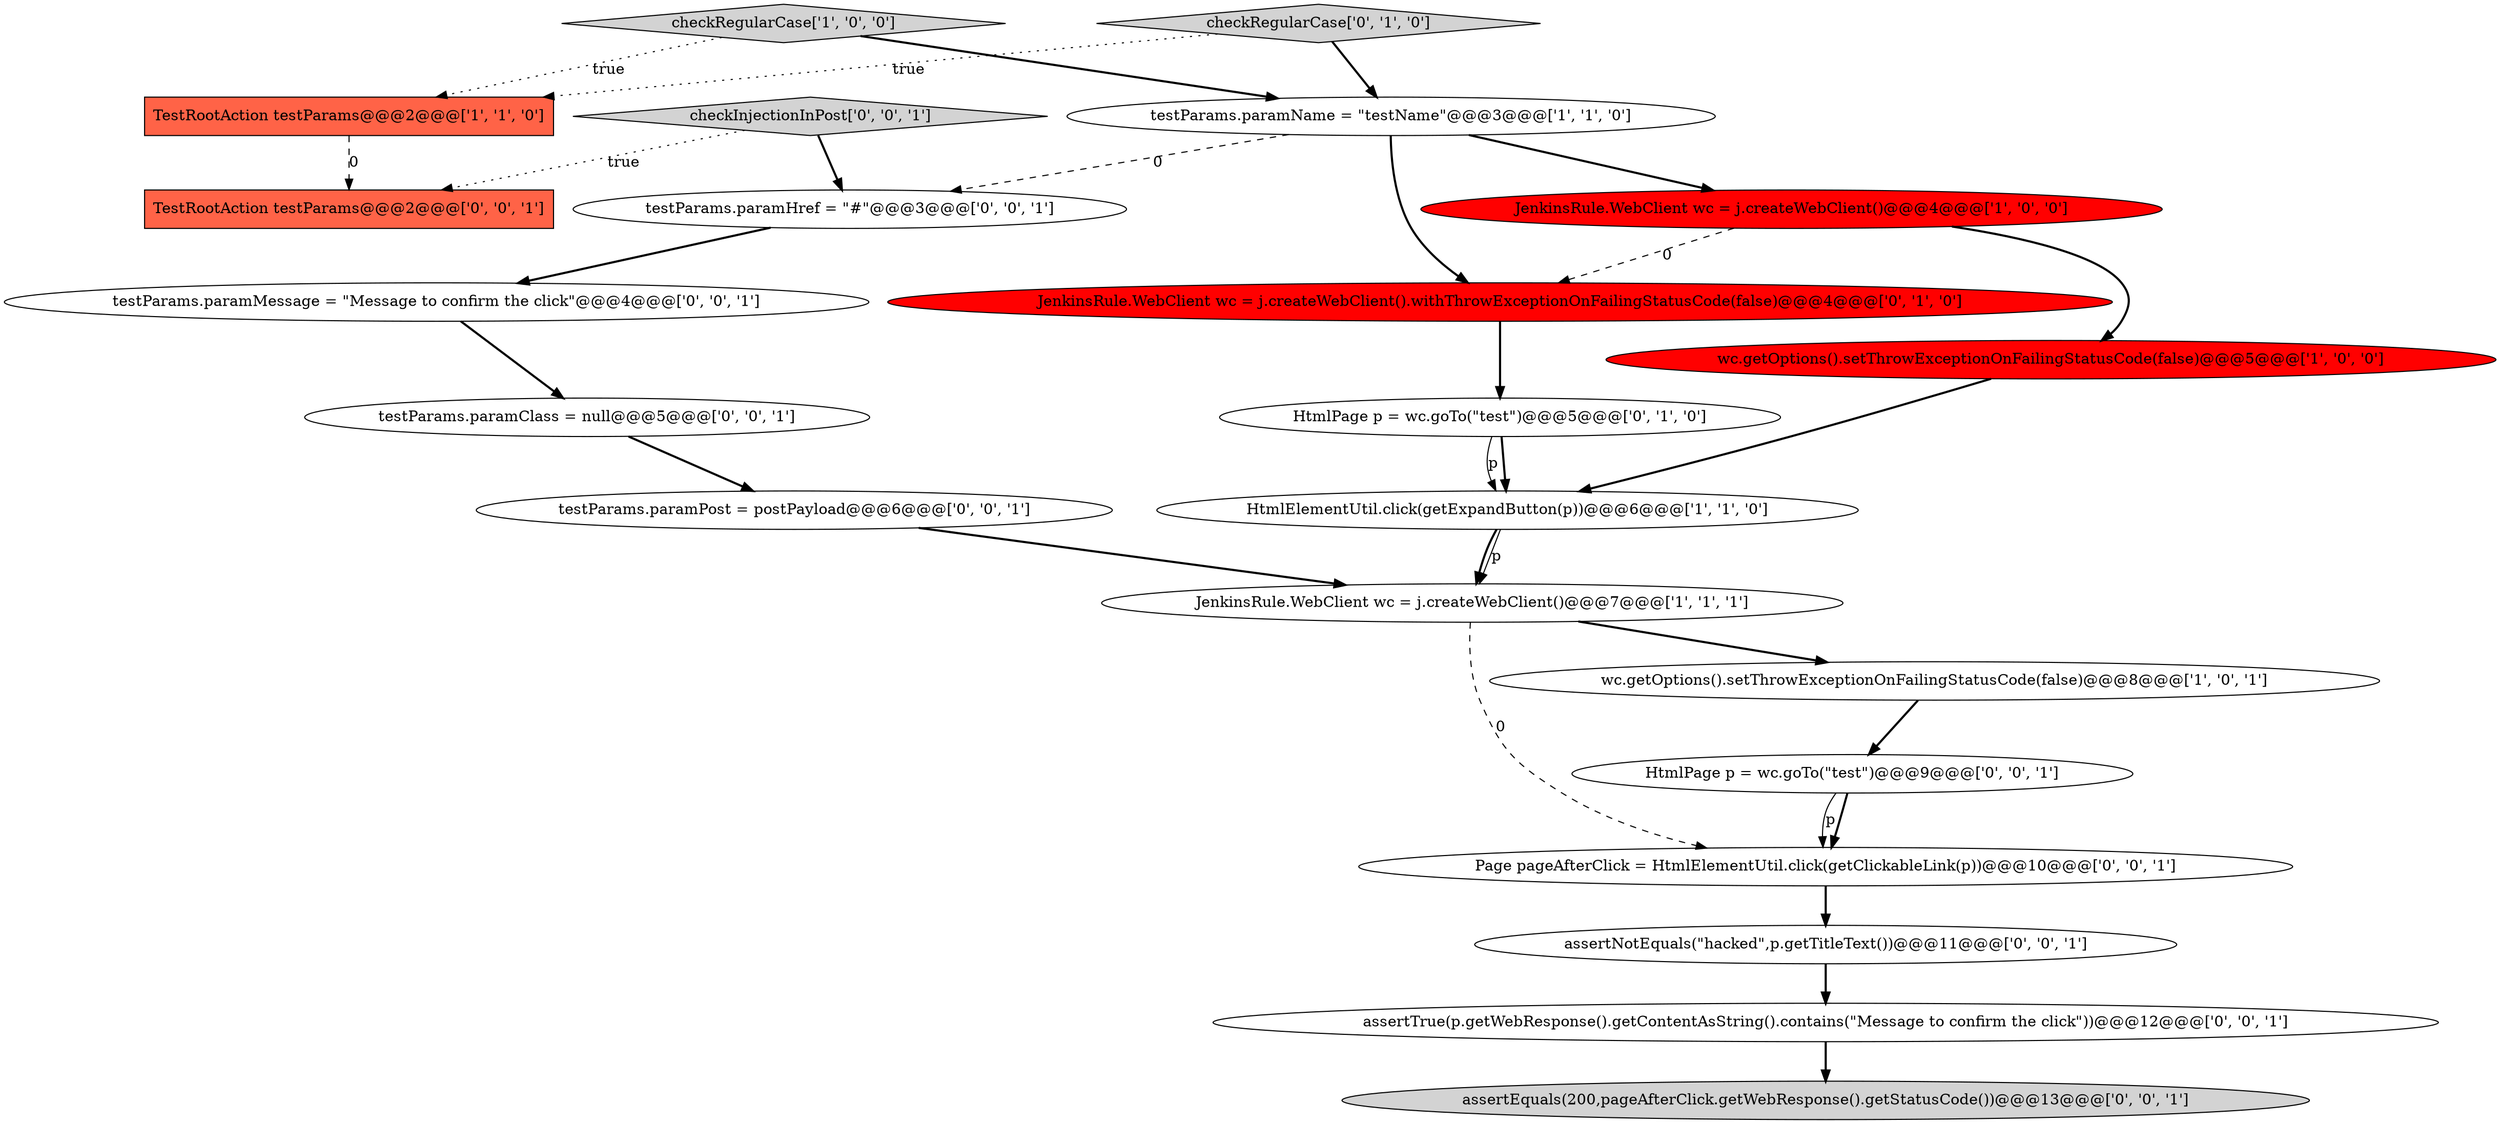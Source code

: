 digraph {
2 [style = filled, label = "JenkinsRule.WebClient wc = j.createWebClient()@@@7@@@['1', '1', '1']", fillcolor = white, shape = ellipse image = "AAA0AAABBB1BBB"];
7 [style = filled, label = "checkRegularCase['1', '0', '0']", fillcolor = lightgray, shape = diamond image = "AAA0AAABBB1BBB"];
18 [style = filled, label = "checkInjectionInPost['0', '0', '1']", fillcolor = lightgray, shape = diamond image = "AAA0AAABBB3BBB"];
19 [style = filled, label = "assertTrue(p.getWebResponse().getContentAsString().contains(\"Message to confirm the click\"))@@@12@@@['0', '0', '1']", fillcolor = white, shape = ellipse image = "AAA0AAABBB3BBB"];
4 [style = filled, label = "HtmlElementUtil.click(getExpandButton(p))@@@6@@@['1', '1', '0']", fillcolor = white, shape = ellipse image = "AAA0AAABBB1BBB"];
3 [style = filled, label = "JenkinsRule.WebClient wc = j.createWebClient()@@@4@@@['1', '0', '0']", fillcolor = red, shape = ellipse image = "AAA1AAABBB1BBB"];
10 [style = filled, label = "HtmlPage p = wc.goTo(\"test\")@@@5@@@['0', '1', '0']", fillcolor = white, shape = ellipse image = "AAA0AAABBB2BBB"];
9 [style = filled, label = "JenkinsRule.WebClient wc = j.createWebClient().withThrowExceptionOnFailingStatusCode(false)@@@4@@@['0', '1', '0']", fillcolor = red, shape = ellipse image = "AAA1AAABBB2BBB"];
8 [style = filled, label = "checkRegularCase['0', '1', '0']", fillcolor = lightgray, shape = diamond image = "AAA0AAABBB2BBB"];
6 [style = filled, label = "wc.getOptions().setThrowExceptionOnFailingStatusCode(false)@@@8@@@['1', '0', '1']", fillcolor = white, shape = ellipse image = "AAA0AAABBB1BBB"];
12 [style = filled, label = "testParams.paramPost = postPayload@@@6@@@['0', '0', '1']", fillcolor = white, shape = ellipse image = "AAA0AAABBB3BBB"];
0 [style = filled, label = "testParams.paramName = \"testName\"@@@3@@@['1', '1', '0']", fillcolor = white, shape = ellipse image = "AAA0AAABBB1BBB"];
14 [style = filled, label = "HtmlPage p = wc.goTo(\"test\")@@@9@@@['0', '0', '1']", fillcolor = white, shape = ellipse image = "AAA0AAABBB3BBB"];
5 [style = filled, label = "TestRootAction testParams@@@2@@@['1', '1', '0']", fillcolor = tomato, shape = box image = "AAA0AAABBB1BBB"];
20 [style = filled, label = "testParams.paramHref = \"#\"@@@3@@@['0', '0', '1']", fillcolor = white, shape = ellipse image = "AAA0AAABBB3BBB"];
16 [style = filled, label = "Page pageAfterClick = HtmlElementUtil.click(getClickableLink(p))@@@10@@@['0', '0', '1']", fillcolor = white, shape = ellipse image = "AAA0AAABBB3BBB"];
15 [style = filled, label = "TestRootAction testParams@@@2@@@['0', '0', '1']", fillcolor = tomato, shape = box image = "AAA0AAABBB3BBB"];
11 [style = filled, label = "assertNotEquals(\"hacked\",p.getTitleText())@@@11@@@['0', '0', '1']", fillcolor = white, shape = ellipse image = "AAA0AAABBB3BBB"];
1 [style = filled, label = "wc.getOptions().setThrowExceptionOnFailingStatusCode(false)@@@5@@@['1', '0', '0']", fillcolor = red, shape = ellipse image = "AAA1AAABBB1BBB"];
21 [style = filled, label = "assertEquals(200,pageAfterClick.getWebResponse().getStatusCode())@@@13@@@['0', '0', '1']", fillcolor = lightgray, shape = ellipse image = "AAA0AAABBB3BBB"];
13 [style = filled, label = "testParams.paramClass = null@@@5@@@['0', '0', '1']", fillcolor = white, shape = ellipse image = "AAA0AAABBB3BBB"];
17 [style = filled, label = "testParams.paramMessage = \"Message to confirm the click\"@@@4@@@['0', '0', '1']", fillcolor = white, shape = ellipse image = "AAA0AAABBB3BBB"];
0->3 [style = bold, label=""];
14->16 [style = bold, label=""];
1->4 [style = bold, label=""];
0->9 [style = bold, label=""];
20->17 [style = bold, label=""];
16->11 [style = bold, label=""];
3->1 [style = bold, label=""];
10->4 [style = solid, label="p"];
4->2 [style = solid, label="p"];
2->6 [style = bold, label=""];
14->16 [style = solid, label="p"];
18->15 [style = dotted, label="true"];
7->0 [style = bold, label=""];
4->2 [style = bold, label=""];
9->10 [style = bold, label=""];
11->19 [style = bold, label=""];
0->20 [style = dashed, label="0"];
7->5 [style = dotted, label="true"];
8->0 [style = bold, label=""];
6->14 [style = bold, label=""];
18->20 [style = bold, label=""];
12->2 [style = bold, label=""];
13->12 [style = bold, label=""];
3->9 [style = dashed, label="0"];
8->5 [style = dotted, label="true"];
2->16 [style = dashed, label="0"];
10->4 [style = bold, label=""];
17->13 [style = bold, label=""];
5->15 [style = dashed, label="0"];
19->21 [style = bold, label=""];
}
